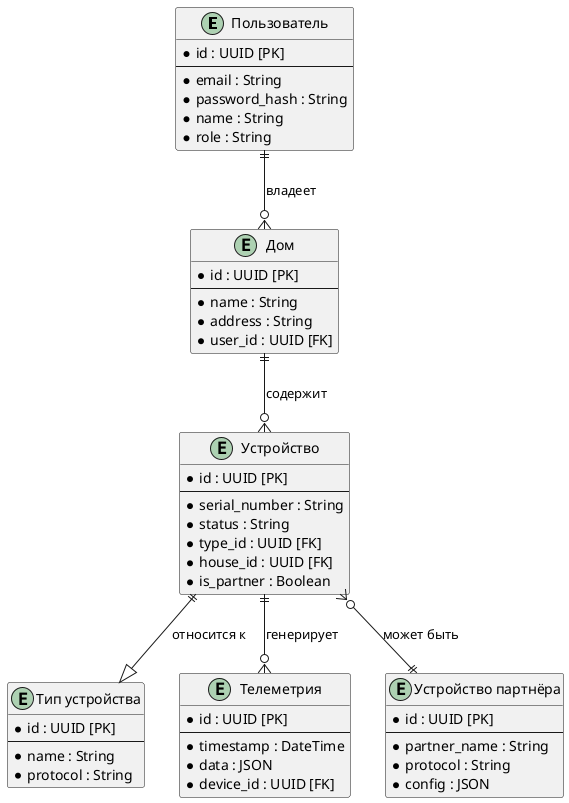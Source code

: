 @startuml
entity "Пользователь" as User{
    * id : UUID [PK]
    --
    * email : String
    * password_hash : String
    * name : String
    * role : String
}

entity "Дом" as House{
    * id : UUID [PK]
    --
    * name : String
    * address : String
    * user_id : UUID [FK]
}

entity "Устройство"  as Device{
    * id : UUID [PK]
    --
    * serial_number : String
    * status : String
    * type_id : UUID [FK]
    * house_id : UUID [FK]
    * is_partner : Boolean
}

entity "Тип устройства"  as DeviceType{
    * id : UUID [PK]
    --
    * name : String
    * protocol : String
}

entity "Телеметрия" as Telemetry{
    * id : UUID [PK]
    --
    * timestamp : DateTime
    * data : JSON
    * device_id : UUID [FK]
}

entity "Устройство партнёра" as DevicePartner{
    * id : UUID [PK]
    --
    * partner_name : String
    * protocol : String
    * config : JSON
}

User ||--o{ House : "владеет"
House ||--o{ Device : "содержит"
Device ||--|> DeviceType : "относится к"
Device ||--o{ Telemetry : "генерирует"
Device }o--|| DevicePartner : "может быть"
@enduml

